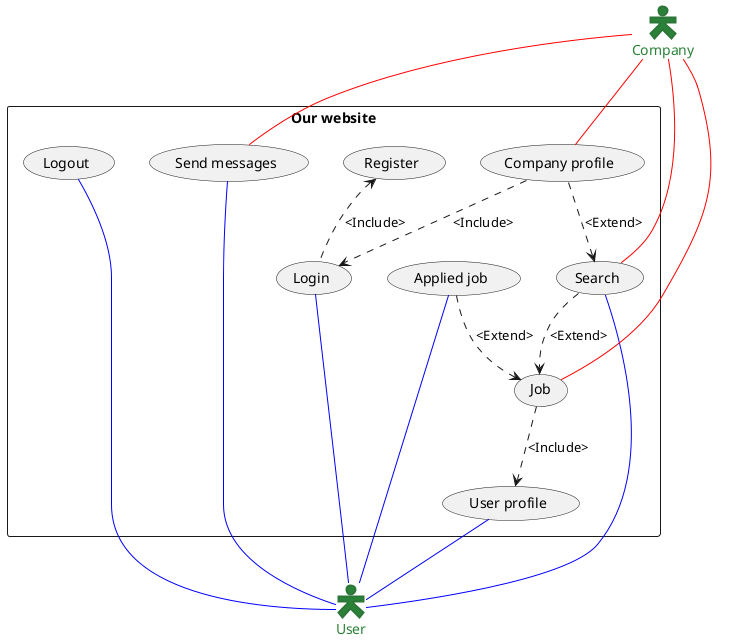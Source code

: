 @startuml
'https://plantuml.com/use-case-diagram
skinparam actorStyle Hollow
' Styling
actor User #2a8238;line:2d7538;line.bold;text:2a8238
actor Company #2a8238;line:2d7538;line.bold;text:2a8238

' The base use cases
rectangle "Our website" {
    ' User
    User -up- (Login) #blue
    User -up- (Send messages) #blue
    User -up- (Search) #blue
    User -up- (Applied job) #blue
    User -up- (User profile) #blue
    User -up- (Logout) #blue

    ' Company
    Company -down- (Job) #red
    ' Company -down- (Login) #red
    Company -down- (Search) #red
    Company -down- (Company profile) #red
    Company -down- (Send messages) #red

    ' Relationships
    (Login) .up.> (Register) : <Include>
    (Job) .down.> (User profile) : <Include>
    (Applied job) .down.> (Job) : <Extend>
    ' (Send messages) .down.> (Login) : <Include>
    ' (Search) .down.> (User profile) : <Extend>
    (Search) .down.> (Job) : <Extend>
    ' (User profile) .down.> (Login) : <Include>

    (Company profile) .down.> (Login) : <Include>
    ' (Job) .down.> (Company profile) : <Include>
    (Company profile) .down.> (Search) : <Extend>
}
@enduml